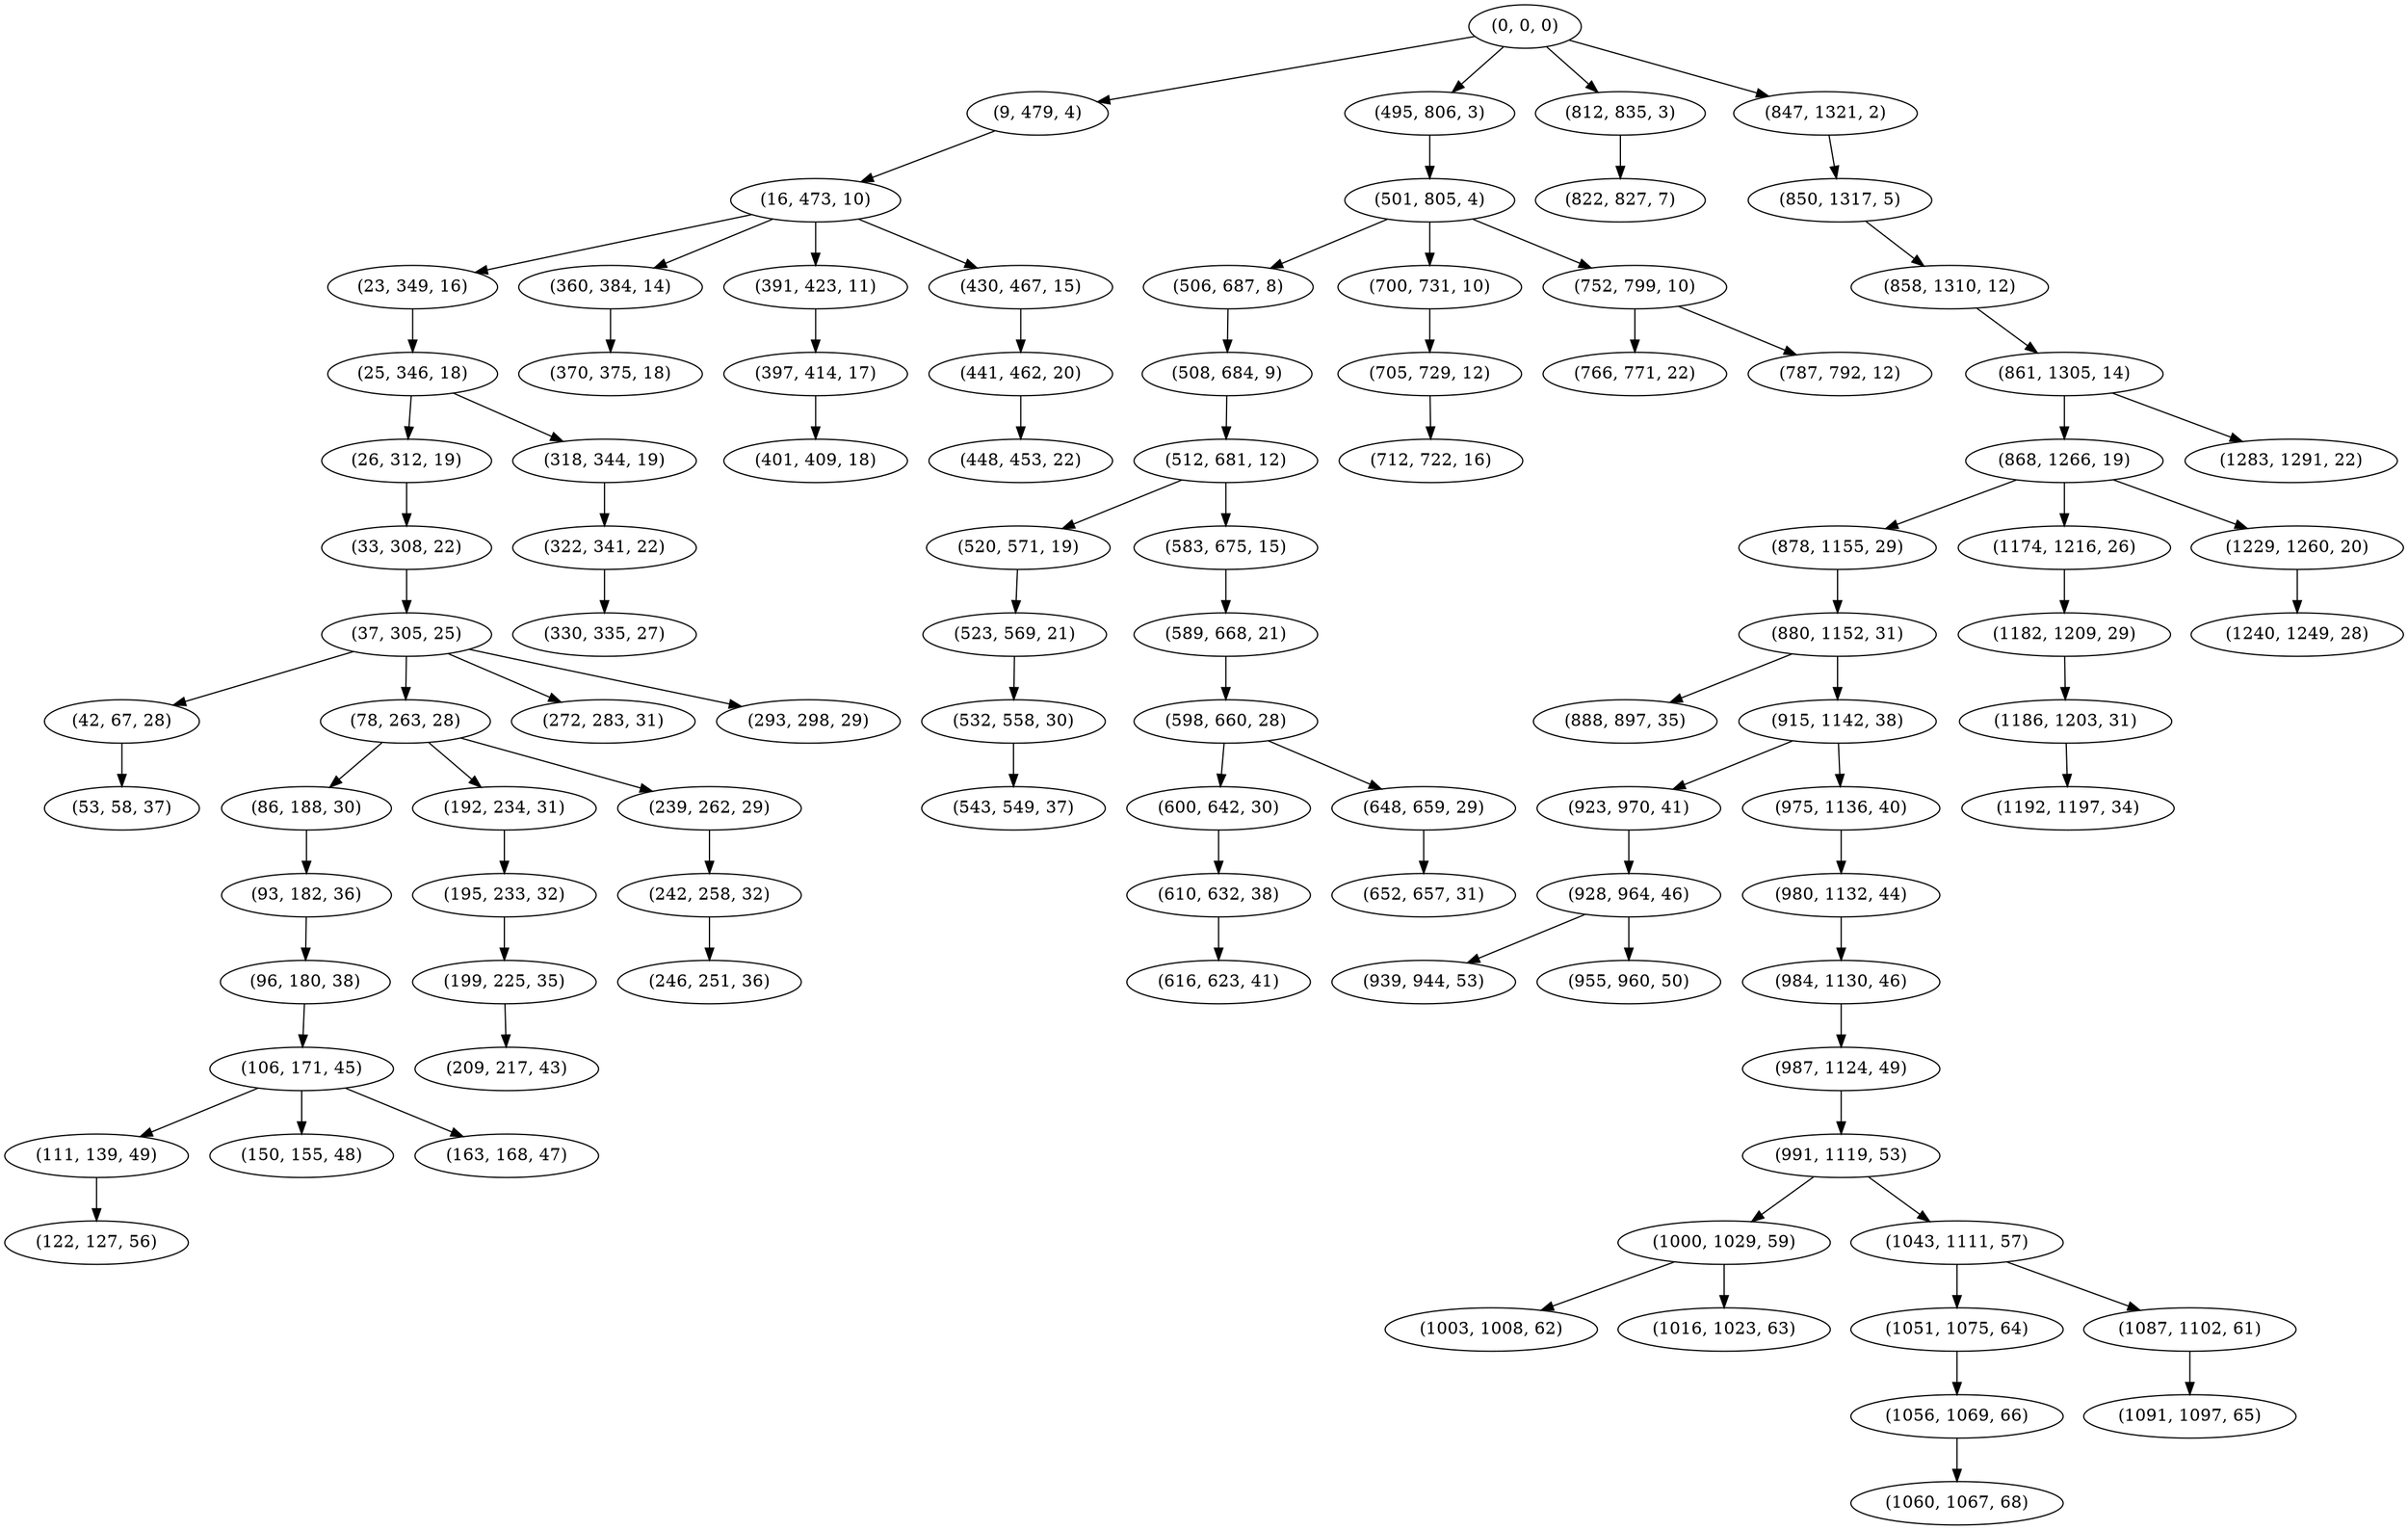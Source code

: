 digraph tree {
    "(0, 0, 0)";
    "(9, 479, 4)";
    "(16, 473, 10)";
    "(23, 349, 16)";
    "(25, 346, 18)";
    "(26, 312, 19)";
    "(33, 308, 22)";
    "(37, 305, 25)";
    "(42, 67, 28)";
    "(53, 58, 37)";
    "(78, 263, 28)";
    "(86, 188, 30)";
    "(93, 182, 36)";
    "(96, 180, 38)";
    "(106, 171, 45)";
    "(111, 139, 49)";
    "(122, 127, 56)";
    "(150, 155, 48)";
    "(163, 168, 47)";
    "(192, 234, 31)";
    "(195, 233, 32)";
    "(199, 225, 35)";
    "(209, 217, 43)";
    "(239, 262, 29)";
    "(242, 258, 32)";
    "(246, 251, 36)";
    "(272, 283, 31)";
    "(293, 298, 29)";
    "(318, 344, 19)";
    "(322, 341, 22)";
    "(330, 335, 27)";
    "(360, 384, 14)";
    "(370, 375, 18)";
    "(391, 423, 11)";
    "(397, 414, 17)";
    "(401, 409, 18)";
    "(430, 467, 15)";
    "(441, 462, 20)";
    "(448, 453, 22)";
    "(495, 806, 3)";
    "(501, 805, 4)";
    "(506, 687, 8)";
    "(508, 684, 9)";
    "(512, 681, 12)";
    "(520, 571, 19)";
    "(523, 569, 21)";
    "(532, 558, 30)";
    "(543, 549, 37)";
    "(583, 675, 15)";
    "(589, 668, 21)";
    "(598, 660, 28)";
    "(600, 642, 30)";
    "(610, 632, 38)";
    "(616, 623, 41)";
    "(648, 659, 29)";
    "(652, 657, 31)";
    "(700, 731, 10)";
    "(705, 729, 12)";
    "(712, 722, 16)";
    "(752, 799, 10)";
    "(766, 771, 22)";
    "(787, 792, 12)";
    "(812, 835, 3)";
    "(822, 827, 7)";
    "(847, 1321, 2)";
    "(850, 1317, 5)";
    "(858, 1310, 12)";
    "(861, 1305, 14)";
    "(868, 1266, 19)";
    "(878, 1155, 29)";
    "(880, 1152, 31)";
    "(888, 897, 35)";
    "(915, 1142, 38)";
    "(923, 970, 41)";
    "(928, 964, 46)";
    "(939, 944, 53)";
    "(955, 960, 50)";
    "(975, 1136, 40)";
    "(980, 1132, 44)";
    "(984, 1130, 46)";
    "(987, 1124, 49)";
    "(991, 1119, 53)";
    "(1000, 1029, 59)";
    "(1003, 1008, 62)";
    "(1016, 1023, 63)";
    "(1043, 1111, 57)";
    "(1051, 1075, 64)";
    "(1056, 1069, 66)";
    "(1060, 1067, 68)";
    "(1087, 1102, 61)";
    "(1091, 1097, 65)";
    "(1174, 1216, 26)";
    "(1182, 1209, 29)";
    "(1186, 1203, 31)";
    "(1192, 1197, 34)";
    "(1229, 1260, 20)";
    "(1240, 1249, 28)";
    "(1283, 1291, 22)";
    "(0, 0, 0)" -> "(9, 479, 4)";
    "(0, 0, 0)" -> "(495, 806, 3)";
    "(0, 0, 0)" -> "(812, 835, 3)";
    "(0, 0, 0)" -> "(847, 1321, 2)";
    "(9, 479, 4)" -> "(16, 473, 10)";
    "(16, 473, 10)" -> "(23, 349, 16)";
    "(16, 473, 10)" -> "(360, 384, 14)";
    "(16, 473, 10)" -> "(391, 423, 11)";
    "(16, 473, 10)" -> "(430, 467, 15)";
    "(23, 349, 16)" -> "(25, 346, 18)";
    "(25, 346, 18)" -> "(26, 312, 19)";
    "(25, 346, 18)" -> "(318, 344, 19)";
    "(26, 312, 19)" -> "(33, 308, 22)";
    "(33, 308, 22)" -> "(37, 305, 25)";
    "(37, 305, 25)" -> "(42, 67, 28)";
    "(37, 305, 25)" -> "(78, 263, 28)";
    "(37, 305, 25)" -> "(272, 283, 31)";
    "(37, 305, 25)" -> "(293, 298, 29)";
    "(42, 67, 28)" -> "(53, 58, 37)";
    "(78, 263, 28)" -> "(86, 188, 30)";
    "(78, 263, 28)" -> "(192, 234, 31)";
    "(78, 263, 28)" -> "(239, 262, 29)";
    "(86, 188, 30)" -> "(93, 182, 36)";
    "(93, 182, 36)" -> "(96, 180, 38)";
    "(96, 180, 38)" -> "(106, 171, 45)";
    "(106, 171, 45)" -> "(111, 139, 49)";
    "(106, 171, 45)" -> "(150, 155, 48)";
    "(106, 171, 45)" -> "(163, 168, 47)";
    "(111, 139, 49)" -> "(122, 127, 56)";
    "(192, 234, 31)" -> "(195, 233, 32)";
    "(195, 233, 32)" -> "(199, 225, 35)";
    "(199, 225, 35)" -> "(209, 217, 43)";
    "(239, 262, 29)" -> "(242, 258, 32)";
    "(242, 258, 32)" -> "(246, 251, 36)";
    "(318, 344, 19)" -> "(322, 341, 22)";
    "(322, 341, 22)" -> "(330, 335, 27)";
    "(360, 384, 14)" -> "(370, 375, 18)";
    "(391, 423, 11)" -> "(397, 414, 17)";
    "(397, 414, 17)" -> "(401, 409, 18)";
    "(430, 467, 15)" -> "(441, 462, 20)";
    "(441, 462, 20)" -> "(448, 453, 22)";
    "(495, 806, 3)" -> "(501, 805, 4)";
    "(501, 805, 4)" -> "(506, 687, 8)";
    "(501, 805, 4)" -> "(700, 731, 10)";
    "(501, 805, 4)" -> "(752, 799, 10)";
    "(506, 687, 8)" -> "(508, 684, 9)";
    "(508, 684, 9)" -> "(512, 681, 12)";
    "(512, 681, 12)" -> "(520, 571, 19)";
    "(512, 681, 12)" -> "(583, 675, 15)";
    "(520, 571, 19)" -> "(523, 569, 21)";
    "(523, 569, 21)" -> "(532, 558, 30)";
    "(532, 558, 30)" -> "(543, 549, 37)";
    "(583, 675, 15)" -> "(589, 668, 21)";
    "(589, 668, 21)" -> "(598, 660, 28)";
    "(598, 660, 28)" -> "(600, 642, 30)";
    "(598, 660, 28)" -> "(648, 659, 29)";
    "(600, 642, 30)" -> "(610, 632, 38)";
    "(610, 632, 38)" -> "(616, 623, 41)";
    "(648, 659, 29)" -> "(652, 657, 31)";
    "(700, 731, 10)" -> "(705, 729, 12)";
    "(705, 729, 12)" -> "(712, 722, 16)";
    "(752, 799, 10)" -> "(766, 771, 22)";
    "(752, 799, 10)" -> "(787, 792, 12)";
    "(812, 835, 3)" -> "(822, 827, 7)";
    "(847, 1321, 2)" -> "(850, 1317, 5)";
    "(850, 1317, 5)" -> "(858, 1310, 12)";
    "(858, 1310, 12)" -> "(861, 1305, 14)";
    "(861, 1305, 14)" -> "(868, 1266, 19)";
    "(861, 1305, 14)" -> "(1283, 1291, 22)";
    "(868, 1266, 19)" -> "(878, 1155, 29)";
    "(868, 1266, 19)" -> "(1174, 1216, 26)";
    "(868, 1266, 19)" -> "(1229, 1260, 20)";
    "(878, 1155, 29)" -> "(880, 1152, 31)";
    "(880, 1152, 31)" -> "(888, 897, 35)";
    "(880, 1152, 31)" -> "(915, 1142, 38)";
    "(915, 1142, 38)" -> "(923, 970, 41)";
    "(915, 1142, 38)" -> "(975, 1136, 40)";
    "(923, 970, 41)" -> "(928, 964, 46)";
    "(928, 964, 46)" -> "(939, 944, 53)";
    "(928, 964, 46)" -> "(955, 960, 50)";
    "(975, 1136, 40)" -> "(980, 1132, 44)";
    "(980, 1132, 44)" -> "(984, 1130, 46)";
    "(984, 1130, 46)" -> "(987, 1124, 49)";
    "(987, 1124, 49)" -> "(991, 1119, 53)";
    "(991, 1119, 53)" -> "(1000, 1029, 59)";
    "(991, 1119, 53)" -> "(1043, 1111, 57)";
    "(1000, 1029, 59)" -> "(1003, 1008, 62)";
    "(1000, 1029, 59)" -> "(1016, 1023, 63)";
    "(1043, 1111, 57)" -> "(1051, 1075, 64)";
    "(1043, 1111, 57)" -> "(1087, 1102, 61)";
    "(1051, 1075, 64)" -> "(1056, 1069, 66)";
    "(1056, 1069, 66)" -> "(1060, 1067, 68)";
    "(1087, 1102, 61)" -> "(1091, 1097, 65)";
    "(1174, 1216, 26)" -> "(1182, 1209, 29)";
    "(1182, 1209, 29)" -> "(1186, 1203, 31)";
    "(1186, 1203, 31)" -> "(1192, 1197, 34)";
    "(1229, 1260, 20)" -> "(1240, 1249, 28)";
}
